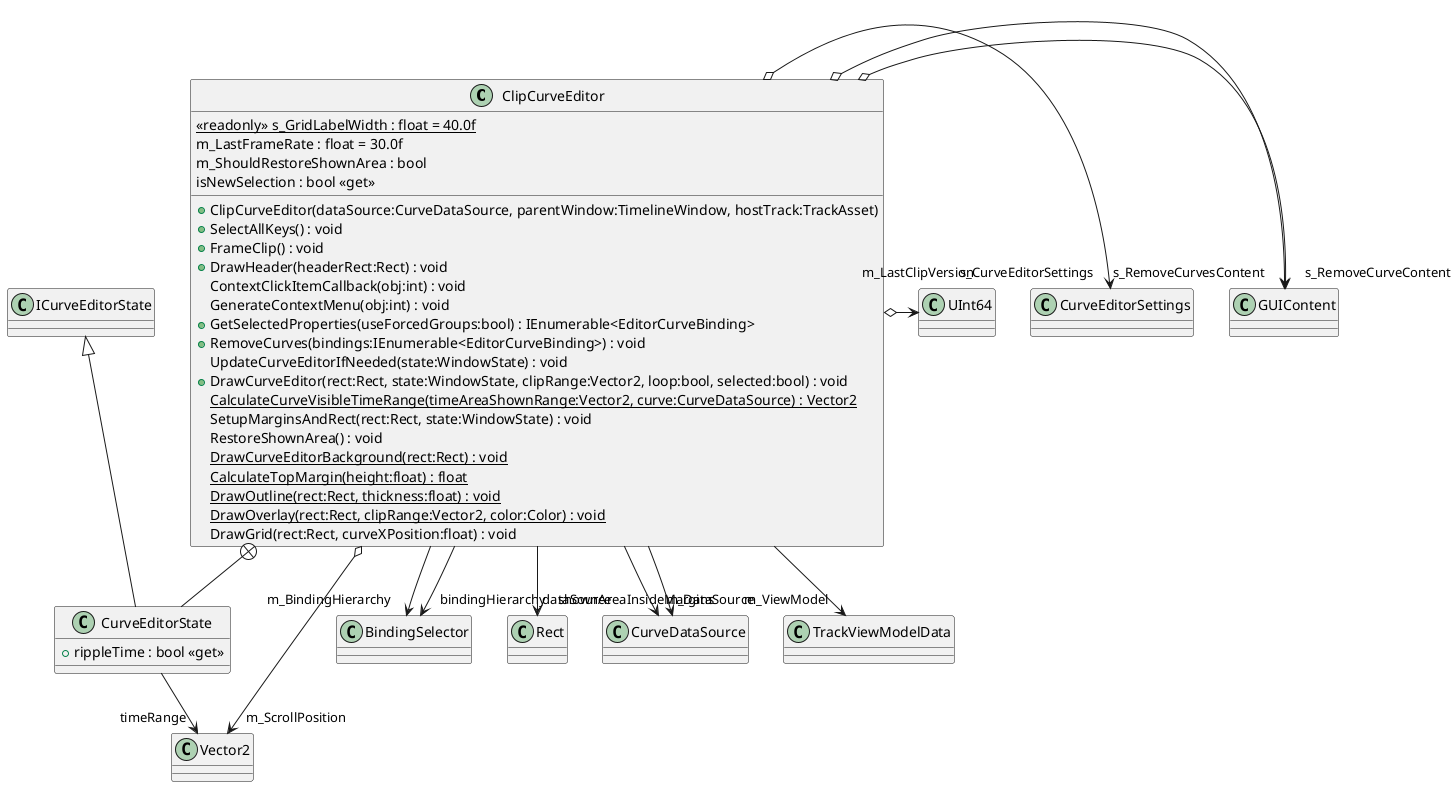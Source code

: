 @startuml
class ClipCurveEditor {
    {static} <<readonly>> s_GridLabelWidth : float = 40.0f
    m_LastFrameRate : float = 30.0f
    m_ShouldRestoreShownArea : bool
    isNewSelection : bool <<get>>
    + ClipCurveEditor(dataSource:CurveDataSource, parentWindow:TimelineWindow, hostTrack:TrackAsset)
    + SelectAllKeys() : void
    + FrameClip() : void
    + DrawHeader(headerRect:Rect) : void
    ContextClickItemCallback(obj:int) : void
    GenerateContextMenu(obj:int) : void
    + GetSelectedProperties(useForcedGroups:bool) : IEnumerable<EditorCurveBinding>
    + RemoveCurves(bindings:IEnumerable<EditorCurveBinding>) : void
    UpdateCurveEditorIfNeeded(state:WindowState) : void
    + DrawCurveEditor(rect:Rect, state:WindowState, clipRange:Vector2, loop:bool, selected:bool) : void
    {static} CalculateCurveVisibleTimeRange(timeAreaShownRange:Vector2, curve:CurveDataSource) : Vector2
    SetupMarginsAndRect(rect:Rect, state:WindowState) : void
    RestoreShownArea() : void
    {static} DrawCurveEditorBackground(rect:Rect) : void
    {static} CalculateTopMargin(height:float) : float
    {static} DrawOutline(rect:Rect, thickness:float) : void
    {static} DrawOverlay(rect:Rect, clipRange:Vector2, color:Color) : void
    DrawGrid(rect:Rect, curveXPosition:float) : void
}
class CurveEditorState {
    + rippleTime : bool <<get>>
}
ClipCurveEditor o-> "s_RemoveCurveContent" GUIContent
ClipCurveEditor o-> "s_RemoveCurvesContent" GUIContent
ClipCurveEditor o-> "s_CurveEditorSettings" CurveEditorSettings
ClipCurveEditor --> "m_BindingHierarchy" BindingSelector
ClipCurveEditor --> "bindingHierarchy" BindingSelector
ClipCurveEditor --> "shownAreaInsideMargins" Rect
ClipCurveEditor o-> "m_ScrollPosition" Vector2
ClipCurveEditor --> "m_DataSource" CurveDataSource
ClipCurveEditor o-> "m_LastClipVersion" UInt64
ClipCurveEditor --> "m_ViewModel" TrackViewModelData
ClipCurveEditor --> "dataSource" CurveDataSource
ClipCurveEditor +-- CurveEditorState
ICurveEditorState <|-- CurveEditorState
CurveEditorState --> "timeRange" Vector2
@enduml
